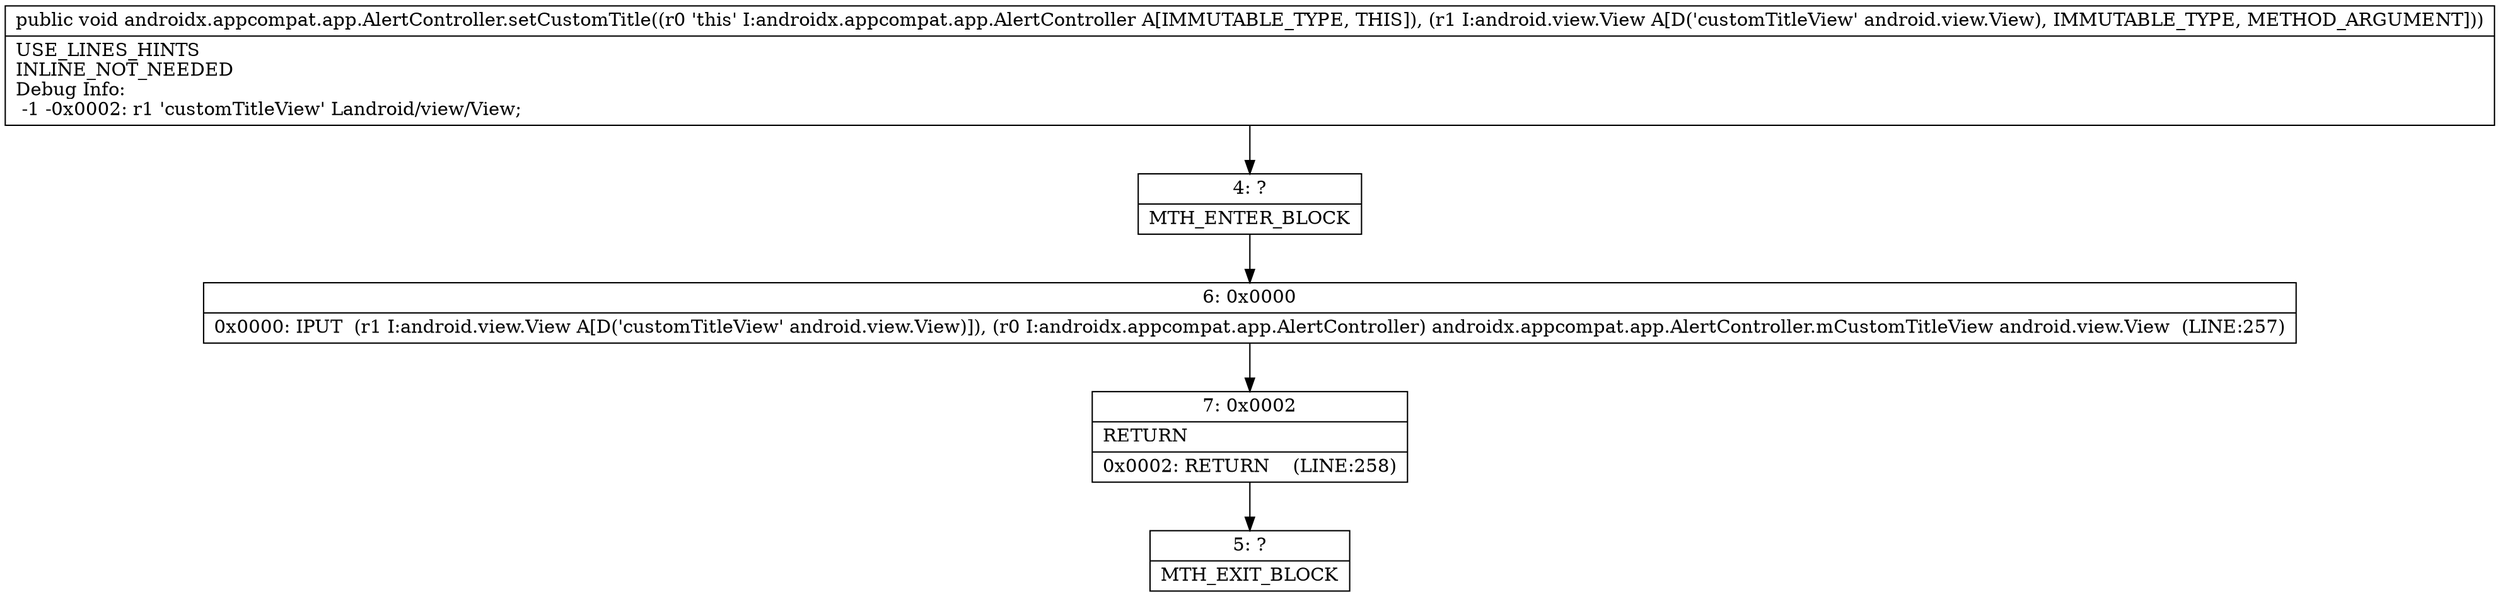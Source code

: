 digraph "CFG forandroidx.appcompat.app.AlertController.setCustomTitle(Landroid\/view\/View;)V" {
Node_4 [shape=record,label="{4\:\ ?|MTH_ENTER_BLOCK\l}"];
Node_6 [shape=record,label="{6\:\ 0x0000|0x0000: IPUT  (r1 I:android.view.View A[D('customTitleView' android.view.View)]), (r0 I:androidx.appcompat.app.AlertController) androidx.appcompat.app.AlertController.mCustomTitleView android.view.View  (LINE:257)\l}"];
Node_7 [shape=record,label="{7\:\ 0x0002|RETURN\l|0x0002: RETURN    (LINE:258)\l}"];
Node_5 [shape=record,label="{5\:\ ?|MTH_EXIT_BLOCK\l}"];
MethodNode[shape=record,label="{public void androidx.appcompat.app.AlertController.setCustomTitle((r0 'this' I:androidx.appcompat.app.AlertController A[IMMUTABLE_TYPE, THIS]), (r1 I:android.view.View A[D('customTitleView' android.view.View), IMMUTABLE_TYPE, METHOD_ARGUMENT]))  | USE_LINES_HINTS\lINLINE_NOT_NEEDED\lDebug Info:\l  \-1 \-0x0002: r1 'customTitleView' Landroid\/view\/View;\l}"];
MethodNode -> Node_4;Node_4 -> Node_6;
Node_6 -> Node_7;
Node_7 -> Node_5;
}

